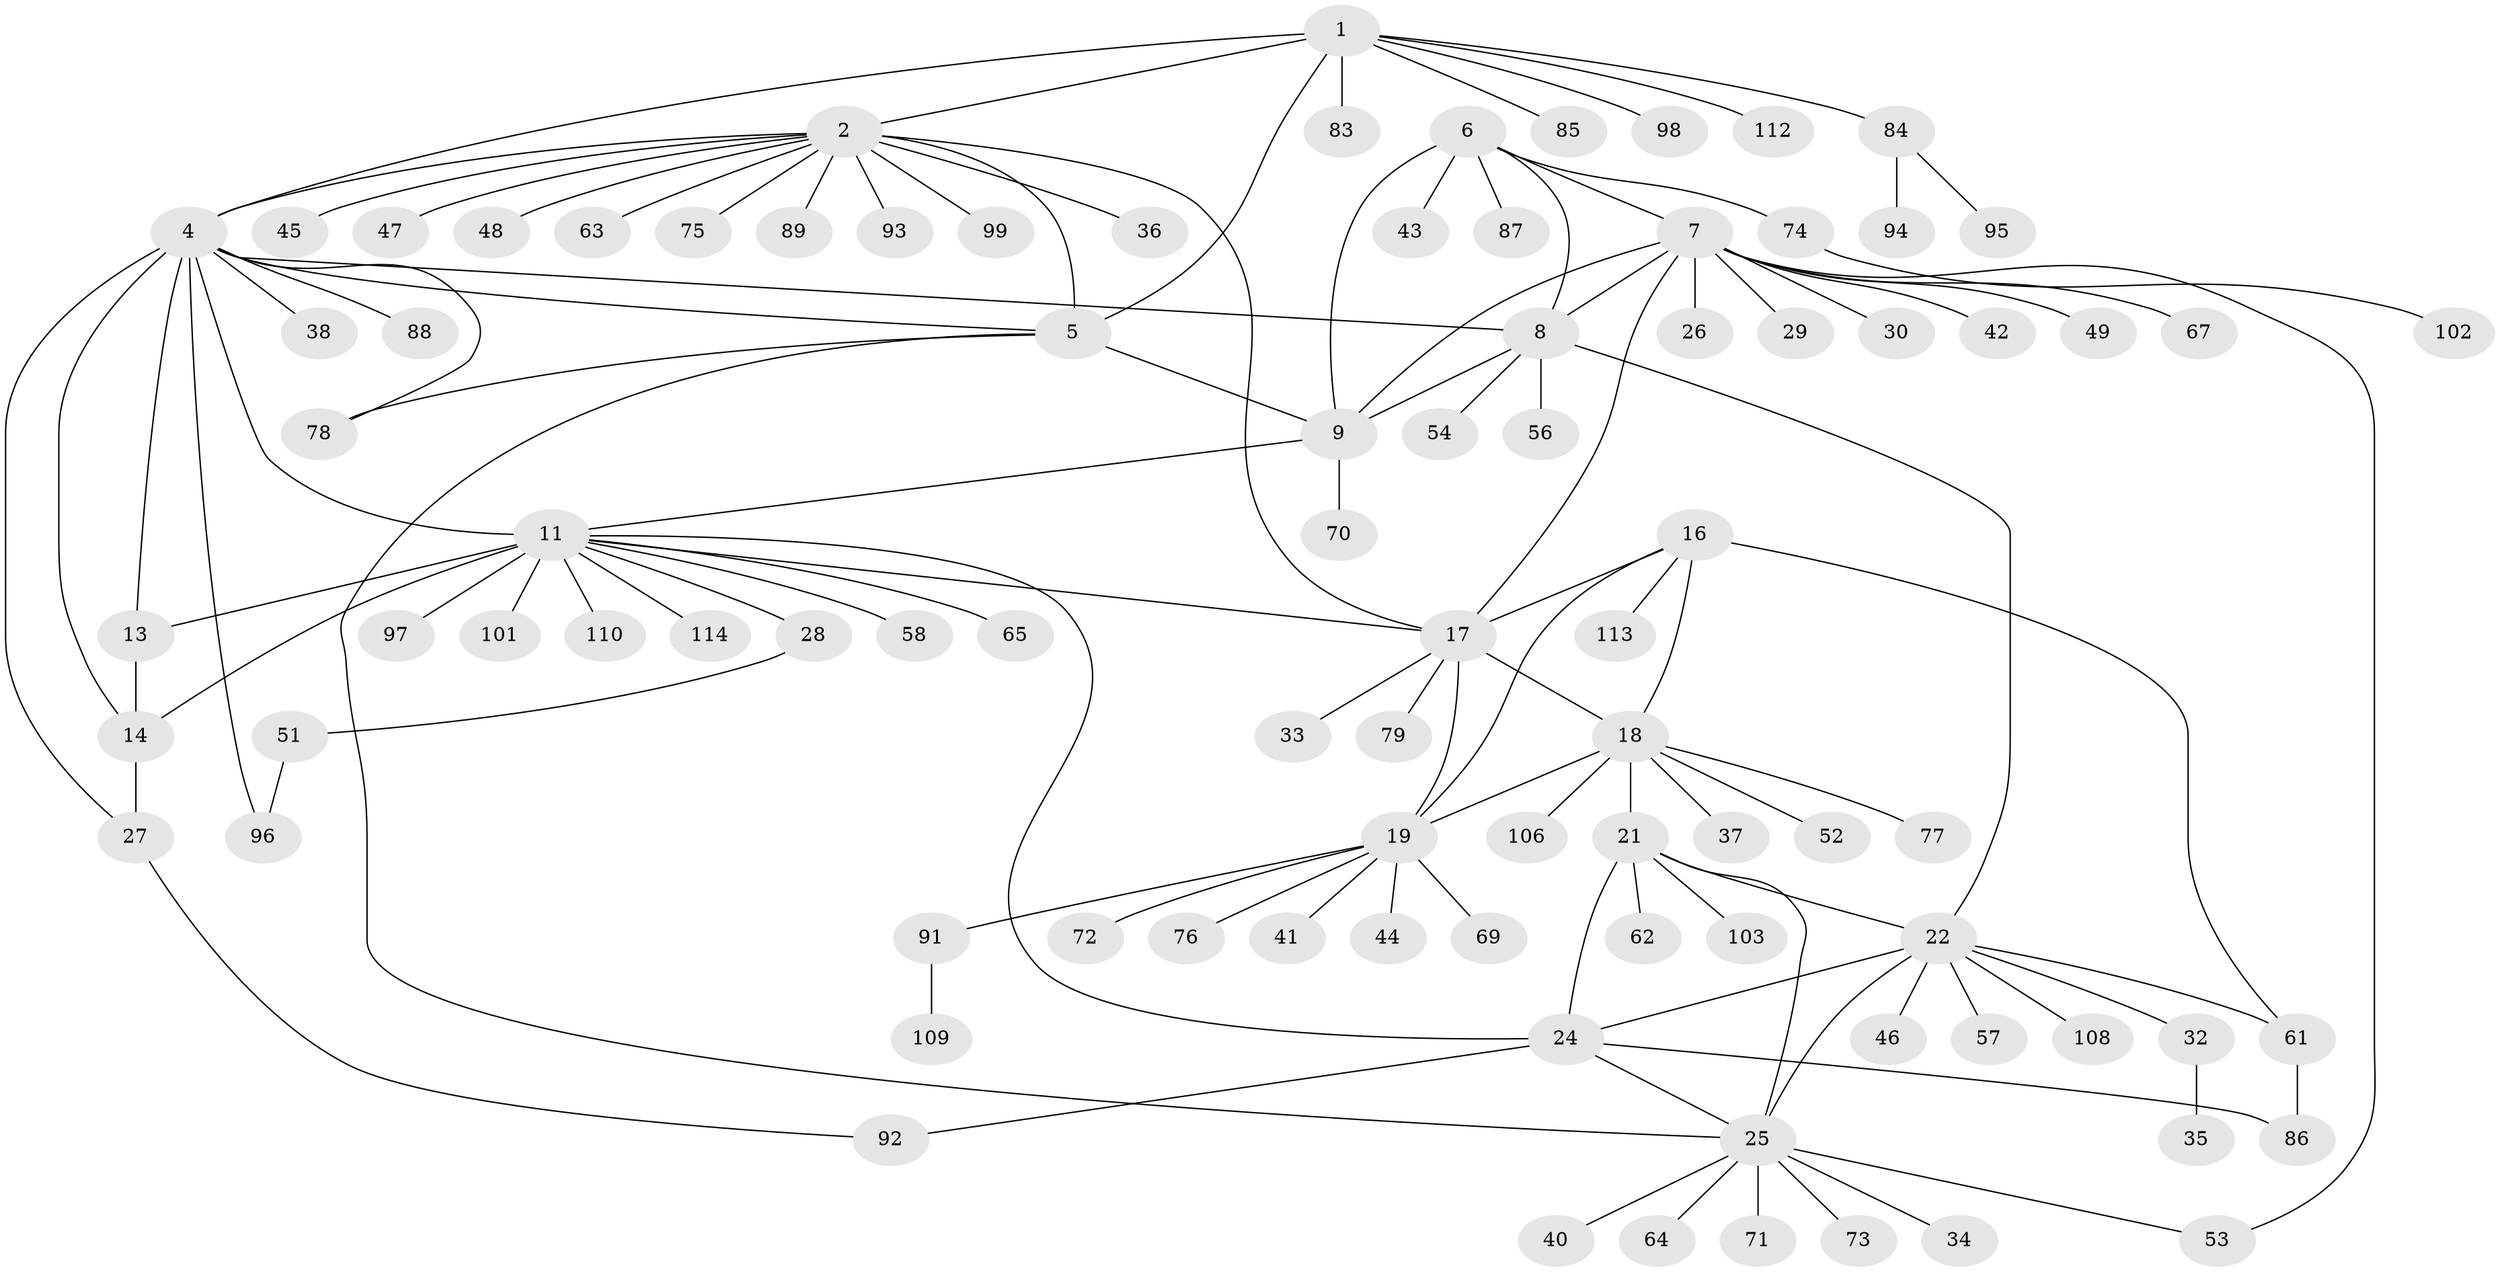 // original degree distribution, {7: 0.02631578947368421, 9: 0.02631578947368421, 10: 0.017543859649122806, 8: 0.03508771929824561, 13: 0.008771929824561403, 6: 0.043859649122807015, 4: 0.02631578947368421, 5: 0.02631578947368421, 11: 0.017543859649122806, 12: 0.008771929824561403, 1: 0.5789473684210527, 3: 0.017543859649122806, 2: 0.16666666666666666}
// Generated by graph-tools (version 1.1) at 2025/42/03/06/25 10:42:08]
// undirected, 91 vertices, 119 edges
graph export_dot {
graph [start="1"]
  node [color=gray90,style=filled];
  1 [super="+59"];
  2 [super="+3"];
  4 [super="+12"];
  5;
  6 [super="+104"];
  7 [super="+50"];
  8 [super="+10"];
  9 [super="+55"];
  11 [super="+15"];
  13;
  14;
  16 [super="+66"];
  17;
  18 [super="+20"];
  19 [super="+105"];
  21 [super="+23"];
  22 [super="+111"];
  24 [super="+31"];
  25 [super="+81"];
  26;
  27;
  28;
  29;
  30;
  32;
  33 [super="+60"];
  34;
  35 [super="+100"];
  36;
  37;
  38 [super="+39"];
  40;
  41;
  42 [super="+80"];
  43;
  44;
  45;
  46;
  47;
  48;
  49;
  51;
  52;
  53;
  54;
  56;
  57;
  58;
  61 [super="+68"];
  62;
  63;
  64;
  65;
  67;
  69;
  70;
  71;
  72;
  73;
  74;
  75;
  76;
  77;
  78;
  79 [super="+82"];
  83;
  84 [super="+90"];
  85;
  86;
  87;
  88;
  89;
  91;
  92;
  93;
  94;
  95;
  96 [super="+107"];
  97;
  98;
  99;
  101;
  102;
  103;
  106;
  108;
  109;
  110;
  112;
  113;
  114;
  1 -- 2 [weight=2];
  1 -- 4;
  1 -- 5;
  1 -- 83;
  1 -- 85;
  1 -- 112;
  1 -- 98;
  1 -- 84;
  2 -- 4 [weight=2];
  2 -- 5 [weight=2];
  2 -- 36;
  2 -- 45;
  2 -- 47;
  2 -- 63;
  2 -- 93;
  2 -- 99;
  2 -- 75;
  2 -- 48;
  2 -- 17;
  2 -- 89;
  4 -- 5;
  4 -- 27;
  4 -- 38;
  4 -- 88;
  4 -- 14;
  4 -- 11 [weight=2];
  4 -- 13;
  4 -- 78;
  4 -- 96;
  4 -- 8;
  5 -- 25;
  5 -- 78;
  5 -- 9;
  6 -- 7;
  6 -- 8 [weight=2];
  6 -- 9;
  6 -- 43;
  6 -- 74;
  6 -- 87;
  7 -- 8 [weight=2];
  7 -- 9;
  7 -- 17;
  7 -- 26;
  7 -- 29;
  7 -- 30;
  7 -- 42;
  7 -- 49;
  7 -- 53;
  7 -- 67;
  8 -- 9 [weight=2];
  8 -- 22;
  8 -- 54;
  8 -- 56;
  9 -- 70;
  9 -- 11;
  11 -- 13 [weight=2];
  11 -- 14 [weight=2];
  11 -- 24;
  11 -- 28;
  11 -- 58;
  11 -- 97;
  11 -- 110;
  11 -- 114;
  11 -- 65;
  11 -- 17;
  11 -- 101;
  13 -- 14;
  14 -- 27;
  16 -- 17;
  16 -- 18 [weight=2];
  16 -- 19;
  16 -- 61;
  16 -- 113;
  17 -- 18 [weight=2];
  17 -- 19;
  17 -- 33;
  17 -- 79;
  18 -- 19 [weight=2];
  18 -- 52;
  18 -- 37;
  18 -- 106;
  18 -- 77;
  18 -- 21;
  19 -- 41;
  19 -- 44;
  19 -- 69;
  19 -- 72;
  19 -- 76;
  19 -- 91;
  21 -- 22 [weight=2];
  21 -- 24 [weight=2];
  21 -- 25 [weight=2];
  21 -- 103;
  21 -- 62;
  22 -- 24;
  22 -- 25;
  22 -- 32;
  22 -- 46;
  22 -- 57;
  22 -- 61;
  22 -- 108;
  24 -- 25;
  24 -- 86;
  24 -- 92;
  25 -- 34;
  25 -- 40;
  25 -- 53;
  25 -- 64;
  25 -- 71;
  25 -- 73;
  27 -- 92;
  28 -- 51;
  32 -- 35;
  51 -- 96;
  61 -- 86;
  74 -- 102;
  84 -- 95;
  84 -- 94;
  91 -- 109;
}

